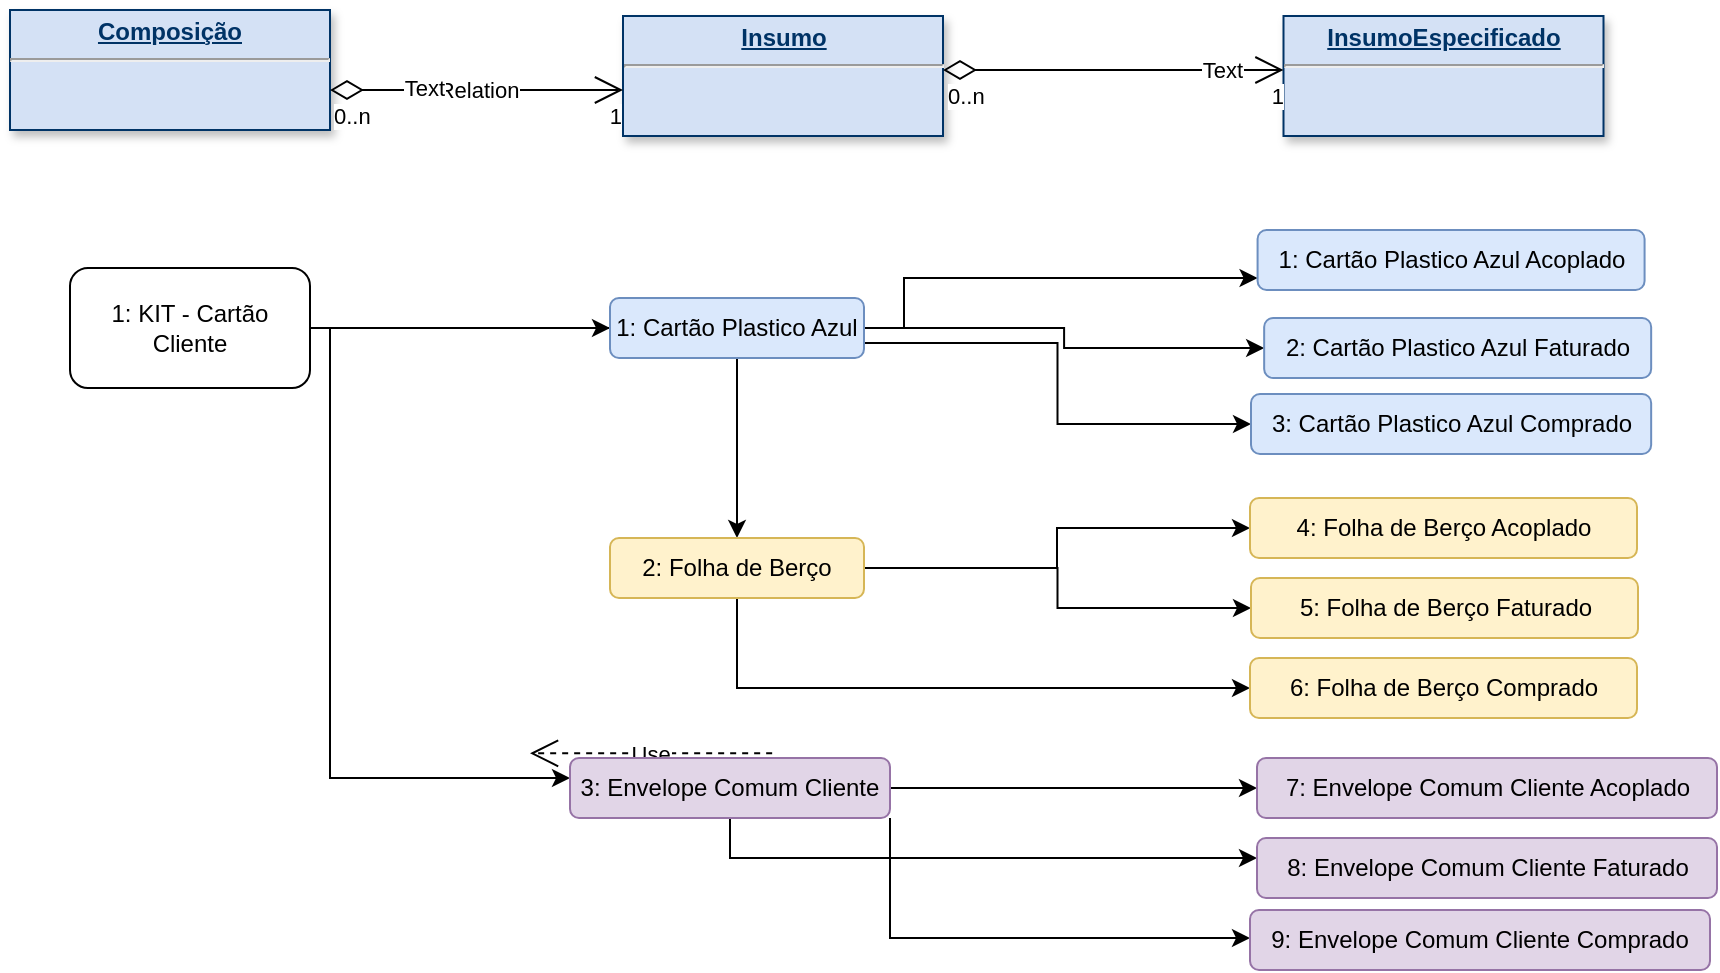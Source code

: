 <mxfile version="20.5.1" type="github">
  <diagram name="Page-1" id="efa7a0a1-bf9b-a30e-e6df-94a7791c09e9">
    <mxGraphModel dx="868" dy="482" grid="1" gridSize="10" guides="1" tooltips="1" connect="1" arrows="1" fold="1" page="1" pageScale="1" pageWidth="826" pageHeight="1169" background="none" math="0" shadow="0">
      <root>
        <mxCell id="0" />
        <mxCell id="1" parent="0" />
        <mxCell id="102" value="Use" style="endArrow=open;endSize=12;dashed=1" parent="1" edge="1">
          <mxGeometry x="266" y="310" as="geometry">
            <mxPoint x="427.08" y="411.64" as="sourcePoint" />
            <mxPoint x="306" y="411.64" as="targetPoint" />
          </mxGeometry>
        </mxCell>
        <mxCell id="kxRyARiAPBWNzmmKZJo8-114" value="&lt;p style=&quot;margin: 0px; margin-top: 4px; text-align: center; text-decoration: underline;&quot;&gt;&lt;strong&gt;Composição&lt;/strong&gt;&lt;/p&gt;&lt;hr&gt;&lt;p style=&quot;margin: 0px; margin-left: 8px;&quot;&gt;&lt;br&gt;&lt;/p&gt;" style="verticalAlign=top;align=left;overflow=fill;fontSize=12;fontFamily=Helvetica;html=1;strokeColor=#003366;shadow=1;fillColor=#D4E1F5;fontColor=#003366" parent="1" vertex="1">
          <mxGeometry x="46" y="40" width="160" height="60" as="geometry" />
        </mxCell>
        <mxCell id="kxRyARiAPBWNzmmKZJo8-115" value="&lt;p style=&quot;margin: 0px; margin-top: 4px; text-align: center; text-decoration: underline;&quot;&gt;&lt;b&gt;Insumo&lt;/b&gt;&lt;/p&gt;&lt;hr&gt;&lt;p style=&quot;margin: 0px; margin-left: 8px;&quot;&gt;&lt;br&gt;&lt;/p&gt;" style="verticalAlign=top;align=left;overflow=fill;fontSize=12;fontFamily=Helvetica;html=1;strokeColor=#003366;shadow=1;fillColor=#D4E1F5;fontColor=#003366" parent="1" vertex="1">
          <mxGeometry x="352.5" y="43" width="160" height="60" as="geometry" />
        </mxCell>
        <mxCell id="kxRyARiAPBWNzmmKZJo8-119" value="&lt;p style=&quot;margin: 0px; margin-top: 4px; text-align: center; text-decoration: underline;&quot;&gt;&lt;b&gt;InsumoEspecificado&lt;/b&gt;&lt;/p&gt;&lt;hr&gt;&lt;p style=&quot;margin: 0px; margin-left: 8px;&quot;&gt;&lt;br&gt;&lt;/p&gt;" style="verticalAlign=top;align=left;overflow=fill;fontSize=12;fontFamily=Helvetica;html=1;strokeColor=#003366;shadow=1;fillColor=#D4E1F5;fontColor=#003366" parent="1" vertex="1">
          <mxGeometry x="682.75" y="43" width="160" height="60" as="geometry" />
        </mxCell>
        <mxCell id="kxRyARiAPBWNzmmKZJo8-127" value="Relation" style="endArrow=open;endSize=12;startArrow=diamondThin;startSize=14;startFill=0;edgeStyle=orthogonalEdgeStyle;rounded=0;elbow=vertical;html=1;" parent="1" edge="1">
          <mxGeometry relative="1" as="geometry">
            <mxPoint x="206" y="80" as="sourcePoint" />
            <mxPoint x="352.5" y="80" as="targetPoint" />
            <Array as="points">
              <mxPoint x="310" y="80" />
              <mxPoint x="310" y="80" />
            </Array>
          </mxGeometry>
        </mxCell>
        <mxCell id="kxRyARiAPBWNzmmKZJo8-128" value="0..n" style="edgeLabel;resizable=0;html=1;align=left;verticalAlign=top;" parent="kxRyARiAPBWNzmmKZJo8-127" connectable="0" vertex="1">
          <mxGeometry x="-1" relative="1" as="geometry" />
        </mxCell>
        <mxCell id="kxRyARiAPBWNzmmKZJo8-129" value="1" style="edgeLabel;resizable=0;html=1;align=right;verticalAlign=top;" parent="kxRyARiAPBWNzmmKZJo8-127" connectable="0" vertex="1">
          <mxGeometry x="1" relative="1" as="geometry" />
        </mxCell>
        <mxCell id="xdecVxI8g7WjwIrV84c3-114" value="Text" style="edgeLabel;html=1;align=center;verticalAlign=middle;resizable=0;points=[];" vertex="1" connectable="0" parent="kxRyARiAPBWNzmmKZJo8-127">
          <mxGeometry x="-0.36" y="1" relative="1" as="geometry">
            <mxPoint as="offset" />
          </mxGeometry>
        </mxCell>
        <mxCell id="kxRyARiAPBWNzmmKZJo8-130" value="" style="endArrow=open;html=1;endSize=12;startArrow=diamondThin;startSize=14;startFill=0;edgeStyle=orthogonalEdgeStyle;rounded=0;elbow=vertical;" parent="1" source="kxRyARiAPBWNzmmKZJo8-115" target="kxRyARiAPBWNzmmKZJo8-119" edge="1">
          <mxGeometry relative="1" as="geometry">
            <mxPoint x="526" y="70" as="sourcePoint" />
            <mxPoint x="676" y="70" as="targetPoint" />
            <Array as="points">
              <mxPoint x="590" y="70" />
              <mxPoint x="590" y="70" />
            </Array>
          </mxGeometry>
        </mxCell>
        <mxCell id="kxRyARiAPBWNzmmKZJo8-131" value="0..n" style="edgeLabel;resizable=0;html=1;align=left;verticalAlign=top;" parent="kxRyARiAPBWNzmmKZJo8-130" connectable="0" vertex="1">
          <mxGeometry x="-1" relative="1" as="geometry" />
        </mxCell>
        <mxCell id="kxRyARiAPBWNzmmKZJo8-132" value="1" style="edgeLabel;resizable=0;html=1;align=right;verticalAlign=top;" parent="kxRyARiAPBWNzmmKZJo8-130" connectable="0" vertex="1">
          <mxGeometry x="1" relative="1" as="geometry" />
        </mxCell>
        <mxCell id="xdecVxI8g7WjwIrV84c3-155" value="Text" style="edgeLabel;html=1;align=center;verticalAlign=middle;resizable=0;points=[];" vertex="1" connectable="0" parent="kxRyARiAPBWNzmmKZJo8-130">
          <mxGeometry x="0.639" relative="1" as="geometry">
            <mxPoint as="offset" />
          </mxGeometry>
        </mxCell>
        <mxCell id="xdecVxI8g7WjwIrV84c3-124" style="edgeStyle=orthogonalEdgeStyle;rounded=0;orthogonalLoop=1;jettySize=auto;html=1;" edge="1" parent="1" source="xdecVxI8g7WjwIrV84c3-115" target="xdecVxI8g7WjwIrV84c3-116">
          <mxGeometry relative="1" as="geometry" />
        </mxCell>
        <mxCell id="xdecVxI8g7WjwIrV84c3-138" style="edgeStyle=orthogonalEdgeStyle;rounded=0;orthogonalLoop=1;jettySize=auto;html=1;" edge="1" parent="1" source="xdecVxI8g7WjwIrV84c3-115" target="xdecVxI8g7WjwIrV84c3-118">
          <mxGeometry relative="1" as="geometry" />
        </mxCell>
        <mxCell id="xdecVxI8g7WjwIrV84c3-146" style="edgeStyle=orthogonalEdgeStyle;rounded=0;orthogonalLoop=1;jettySize=auto;html=1;" edge="1" parent="1" source="xdecVxI8g7WjwIrV84c3-115" target="xdecVxI8g7WjwIrV84c3-120">
          <mxGeometry relative="1" as="geometry">
            <Array as="points">
              <mxPoint x="206" y="424" />
            </Array>
          </mxGeometry>
        </mxCell>
        <mxCell id="xdecVxI8g7WjwIrV84c3-115" value="1: KIT - Cartão Cliente" style="rounded=1;whiteSpace=wrap;html=1;" vertex="1" parent="1">
          <mxGeometry x="76" y="169" width="120" height="60" as="geometry" />
        </mxCell>
        <mxCell id="xdecVxI8g7WjwIrV84c3-135" style="edgeStyle=orthogonalEdgeStyle;rounded=0;orthogonalLoop=1;jettySize=auto;html=1;" edge="1" parent="1" source="xdecVxI8g7WjwIrV84c3-116" target="xdecVxI8g7WjwIrV84c3-133">
          <mxGeometry relative="1" as="geometry" />
        </mxCell>
        <mxCell id="xdecVxI8g7WjwIrV84c3-136" style="edgeStyle=orthogonalEdgeStyle;rounded=0;orthogonalLoop=1;jettySize=auto;html=1;" edge="1" parent="1" source="xdecVxI8g7WjwIrV84c3-116" target="xdecVxI8g7WjwIrV84c3-117">
          <mxGeometry relative="1" as="geometry">
            <Array as="points">
              <mxPoint x="493" y="199" />
              <mxPoint x="493" y="174" />
            </Array>
          </mxGeometry>
        </mxCell>
        <mxCell id="xdecVxI8g7WjwIrV84c3-137" style="edgeStyle=orthogonalEdgeStyle;rounded=0;orthogonalLoop=1;jettySize=auto;html=1;exitX=1;exitY=0.75;exitDx=0;exitDy=0;entryX=0;entryY=0.5;entryDx=0;entryDy=0;" edge="1" parent="1" source="xdecVxI8g7WjwIrV84c3-116" target="xdecVxI8g7WjwIrV84c3-134">
          <mxGeometry relative="1" as="geometry" />
        </mxCell>
        <mxCell id="xdecVxI8g7WjwIrV84c3-116" value="1: Cartão Plastico Azul" style="rounded=1;whiteSpace=wrap;html=1;fillColor=#dae8fc;strokeColor=#6c8ebf;" vertex="1" parent="1">
          <mxGeometry x="346" y="184" width="127" height="30" as="geometry" />
        </mxCell>
        <mxCell id="xdecVxI8g7WjwIrV84c3-117" value="1: Cartão Plastico Azul Acoplado" style="rounded=1;whiteSpace=wrap;html=1;fillColor=#dae8fc;strokeColor=#6c8ebf;" vertex="1" parent="1">
          <mxGeometry x="669.79" y="150" width="193.5" height="30" as="geometry" />
        </mxCell>
        <mxCell id="xdecVxI8g7WjwIrV84c3-143" style="edgeStyle=orthogonalEdgeStyle;rounded=0;orthogonalLoop=1;jettySize=auto;html=1;" edge="1" parent="1" source="xdecVxI8g7WjwIrV84c3-118" target="xdecVxI8g7WjwIrV84c3-139">
          <mxGeometry relative="1" as="geometry" />
        </mxCell>
        <mxCell id="xdecVxI8g7WjwIrV84c3-144" style="edgeStyle=orthogonalEdgeStyle;rounded=0;orthogonalLoop=1;jettySize=auto;html=1;" edge="1" parent="1" source="xdecVxI8g7WjwIrV84c3-118" target="xdecVxI8g7WjwIrV84c3-140">
          <mxGeometry relative="1" as="geometry" />
        </mxCell>
        <mxCell id="xdecVxI8g7WjwIrV84c3-145" style="edgeStyle=orthogonalEdgeStyle;rounded=0;orthogonalLoop=1;jettySize=auto;html=1;" edge="1" parent="1" source="xdecVxI8g7WjwIrV84c3-118" target="xdecVxI8g7WjwIrV84c3-141">
          <mxGeometry relative="1" as="geometry">
            <Array as="points">
              <mxPoint x="410" y="379" />
            </Array>
          </mxGeometry>
        </mxCell>
        <mxCell id="xdecVxI8g7WjwIrV84c3-118" value="2: Folha de Berço" style="rounded=1;whiteSpace=wrap;html=1;fillColor=#fff2cc;strokeColor=#d6b656;" vertex="1" parent="1">
          <mxGeometry x="346" y="304" width="127" height="30" as="geometry" />
        </mxCell>
        <mxCell id="xdecVxI8g7WjwIrV84c3-152" style="edgeStyle=orthogonalEdgeStyle;rounded=0;orthogonalLoop=1;jettySize=auto;html=1;" edge="1" parent="1" source="xdecVxI8g7WjwIrV84c3-120" target="xdecVxI8g7WjwIrV84c3-147">
          <mxGeometry relative="1" as="geometry" />
        </mxCell>
        <mxCell id="xdecVxI8g7WjwIrV84c3-153" style="edgeStyle=orthogonalEdgeStyle;rounded=0;orthogonalLoop=1;jettySize=auto;html=1;" edge="1" parent="1" source="xdecVxI8g7WjwIrV84c3-120" target="xdecVxI8g7WjwIrV84c3-150">
          <mxGeometry relative="1" as="geometry">
            <Array as="points">
              <mxPoint x="406" y="464" />
            </Array>
          </mxGeometry>
        </mxCell>
        <mxCell id="xdecVxI8g7WjwIrV84c3-154" style="edgeStyle=orthogonalEdgeStyle;rounded=0;orthogonalLoop=1;jettySize=auto;html=1;exitX=1;exitY=1;exitDx=0;exitDy=0;" edge="1" parent="1" source="xdecVxI8g7WjwIrV84c3-120" target="xdecVxI8g7WjwIrV84c3-151">
          <mxGeometry relative="1" as="geometry">
            <mxPoint x="516" y="504" as="targetPoint" />
            <Array as="points">
              <mxPoint x="486" y="504" />
            </Array>
          </mxGeometry>
        </mxCell>
        <mxCell id="xdecVxI8g7WjwIrV84c3-120" value="3: Envelope Comum Cliente" style="rounded=1;whiteSpace=wrap;html=1;fillColor=#e1d5e7;strokeColor=#9673a6;" vertex="1" parent="1">
          <mxGeometry x="326" y="414" width="160" height="30" as="geometry" />
        </mxCell>
        <mxCell id="xdecVxI8g7WjwIrV84c3-133" value="2: Cartão Plastico Azul Faturado" style="rounded=1;whiteSpace=wrap;html=1;fillColor=#dae8fc;strokeColor=#6c8ebf;" vertex="1" parent="1">
          <mxGeometry x="673.08" y="194" width="193.5" height="30" as="geometry" />
        </mxCell>
        <mxCell id="xdecVxI8g7WjwIrV84c3-134" value="3: Cartão Plastico Azul Comprado" style="rounded=1;whiteSpace=wrap;html=1;fillColor=#dae8fc;strokeColor=#6c8ebf;" vertex="1" parent="1">
          <mxGeometry x="666.5" y="232" width="200.08" height="30" as="geometry" />
        </mxCell>
        <mxCell id="xdecVxI8g7WjwIrV84c3-139" value="4: Folha de Berço Acoplado" style="rounded=1;whiteSpace=wrap;html=1;fillColor=#fff2cc;strokeColor=#d6b656;" vertex="1" parent="1">
          <mxGeometry x="666" y="284" width="193.5" height="30" as="geometry" />
        </mxCell>
        <mxCell id="xdecVxI8g7WjwIrV84c3-140" value="5: Folha de Berço Faturado" style="rounded=1;whiteSpace=wrap;html=1;fillColor=#fff2cc;strokeColor=#d6b656;" vertex="1" parent="1">
          <mxGeometry x="666.5" y="324" width="193.5" height="30" as="geometry" />
        </mxCell>
        <mxCell id="xdecVxI8g7WjwIrV84c3-141" value="6: Folha de Berço&amp;nbsp;Comprado" style="rounded=1;whiteSpace=wrap;html=1;fillColor=#fff2cc;strokeColor=#d6b656;" vertex="1" parent="1">
          <mxGeometry x="666.0" y="364" width="193.5" height="30" as="geometry" />
        </mxCell>
        <mxCell id="xdecVxI8g7WjwIrV84c3-147" value="&lt;div&gt;7: Envelope Comum Cliente Acoplado&lt;/div&gt;" style="rounded=1;whiteSpace=wrap;html=1;fillColor=#e1d5e7;strokeColor=#9673a6;" vertex="1" parent="1">
          <mxGeometry x="669.5" y="414" width="230" height="30" as="geometry" />
        </mxCell>
        <mxCell id="xdecVxI8g7WjwIrV84c3-150" value="&lt;div&gt;8: Envelope Comum Cliente Faturado&lt;/div&gt;" style="rounded=1;whiteSpace=wrap;html=1;fillColor=#e1d5e7;strokeColor=#9673a6;" vertex="1" parent="1">
          <mxGeometry x="669.5" y="454" width="230" height="30" as="geometry" />
        </mxCell>
        <mxCell id="xdecVxI8g7WjwIrV84c3-151" value="9: Envelope Comum Cliente Comprado" style="rounded=1;whiteSpace=wrap;html=1;fillColor=#e1d5e7;strokeColor=#9673a6;" vertex="1" parent="1">
          <mxGeometry x="666" y="490" width="230" height="30" as="geometry" />
        </mxCell>
      </root>
    </mxGraphModel>
  </diagram>
</mxfile>
